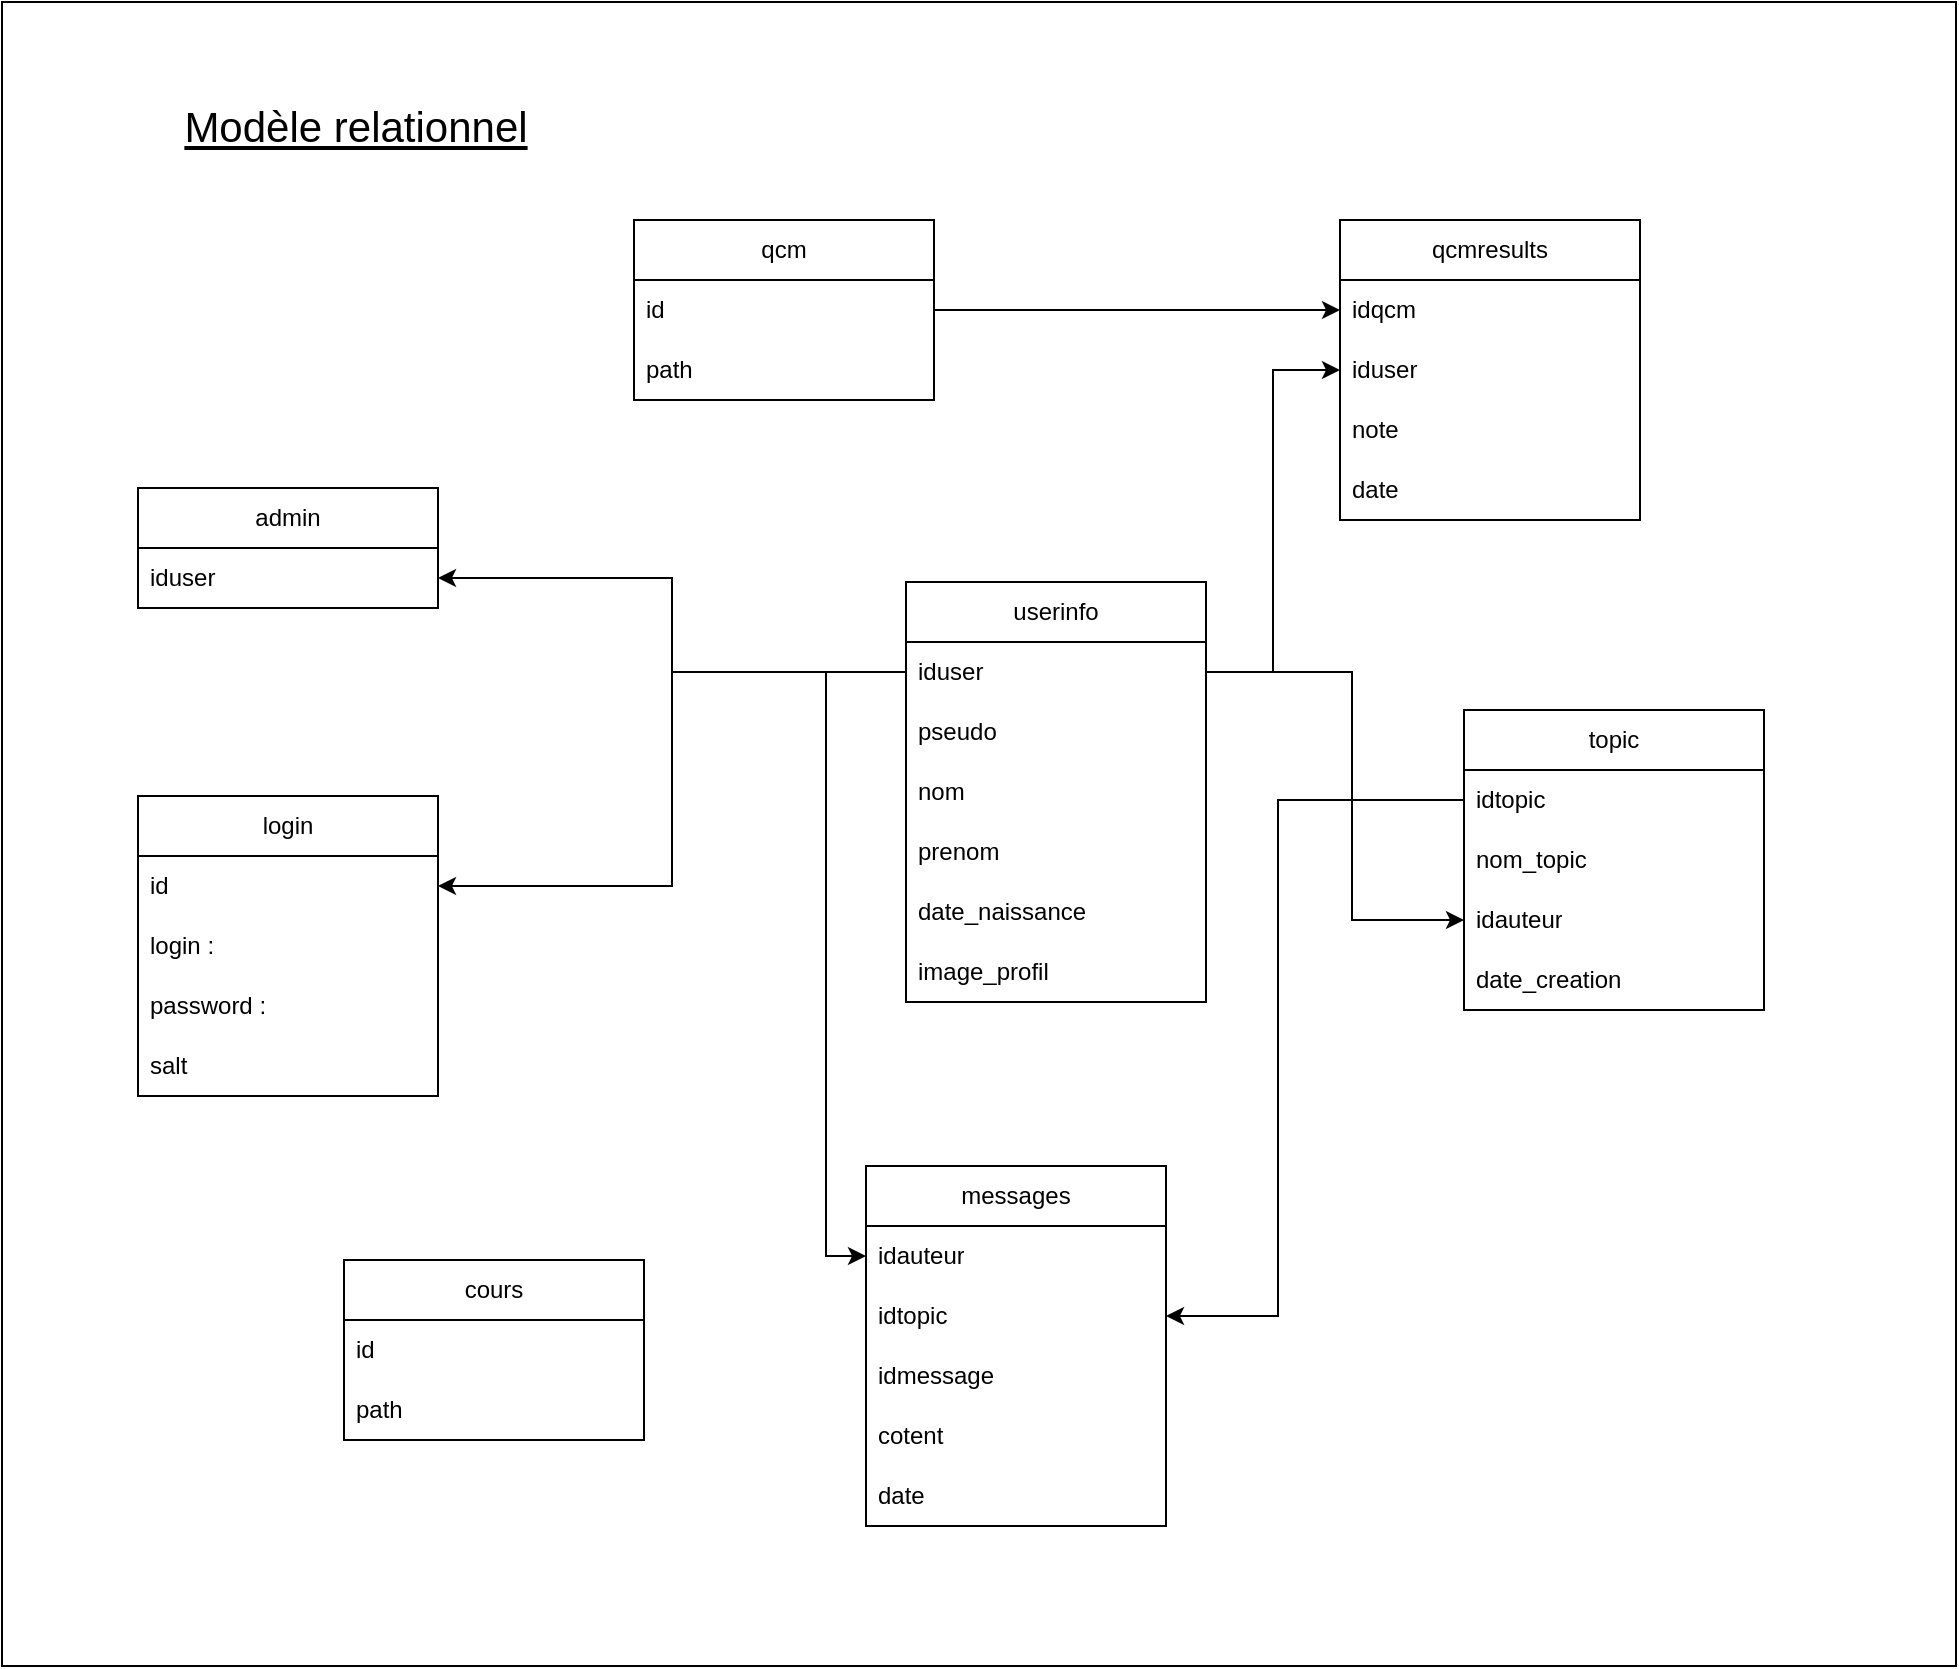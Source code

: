 <mxfile version="21.1.8" type="device">
  <diagram name="Page-1" id="VNoacId9KzoaffBig5k7">
    <mxGraphModel dx="2261" dy="1997" grid="0" gridSize="10" guides="1" tooltips="1" connect="1" arrows="1" fold="1" page="1" pageScale="1" pageWidth="827" pageHeight="1169" math="0" shadow="0">
      <root>
        <mxCell id="0" />
        <mxCell id="1" parent="0" />
        <mxCell id="gJA56w7hwgozqbJ7CDX6-1" value="" style="rounded=0;whiteSpace=wrap;html=1;" vertex="1" parent="1">
          <mxGeometry x="-60" y="-32" width="977" height="832" as="geometry" />
        </mxCell>
        <mxCell id="-ET_Gz2AnNyAK-QKo5um-1" value="userinfo" style="swimlane;fontStyle=0;childLayout=stackLayout;horizontal=1;startSize=30;horizontalStack=0;resizeParent=1;resizeParentMax=0;resizeLast=0;collapsible=1;marginBottom=0;whiteSpace=wrap;html=1;" parent="1" vertex="1">
          <mxGeometry x="392" y="258" width="150" height="210" as="geometry" />
        </mxCell>
        <mxCell id="-ET_Gz2AnNyAK-QKo5um-10" value="iduser" style="text;strokeColor=none;fillColor=none;align=left;verticalAlign=middle;spacingLeft=4;spacingRight=4;overflow=hidden;points=[[0,0.5],[1,0.5]];portConstraint=eastwest;rotatable=0;whiteSpace=wrap;html=1;" parent="-ET_Gz2AnNyAK-QKo5um-1" vertex="1">
          <mxGeometry y="30" width="150" height="30" as="geometry" />
        </mxCell>
        <mxCell id="-ET_Gz2AnNyAK-QKo5um-2" value="pseudo" style="text;strokeColor=none;fillColor=none;align=left;verticalAlign=middle;spacingLeft=4;spacingRight=4;overflow=hidden;points=[[0,0.5],[1,0.5]];portConstraint=eastwest;rotatable=0;whiteSpace=wrap;html=1;" parent="-ET_Gz2AnNyAK-QKo5um-1" vertex="1">
          <mxGeometry y="60" width="150" height="30" as="geometry" />
        </mxCell>
        <mxCell id="GKhvZO9CM4pwoF8mGUj7-31" value="nom" style="text;strokeColor=none;fillColor=none;align=left;verticalAlign=middle;spacingLeft=4;spacingRight=4;overflow=hidden;points=[[0,0.5],[1,0.5]];portConstraint=eastwest;rotatable=0;whiteSpace=wrap;html=1;" parent="-ET_Gz2AnNyAK-QKo5um-1" vertex="1">
          <mxGeometry y="90" width="150" height="30" as="geometry" />
        </mxCell>
        <mxCell id="GKhvZO9CM4pwoF8mGUj7-33" value="prenom" style="text;strokeColor=none;fillColor=none;align=left;verticalAlign=middle;spacingLeft=4;spacingRight=4;overflow=hidden;points=[[0,0.5],[1,0.5]];portConstraint=eastwest;rotatable=0;whiteSpace=wrap;html=1;" parent="-ET_Gz2AnNyAK-QKo5um-1" vertex="1">
          <mxGeometry y="120" width="150" height="30" as="geometry" />
        </mxCell>
        <mxCell id="GKhvZO9CM4pwoF8mGUj7-32" value="date_naissance" style="text;strokeColor=none;fillColor=none;align=left;verticalAlign=middle;spacingLeft=4;spacingRight=4;overflow=hidden;points=[[0,0.5],[1,0.5]];portConstraint=eastwest;rotatable=0;whiteSpace=wrap;html=1;" parent="-ET_Gz2AnNyAK-QKo5um-1" vertex="1">
          <mxGeometry y="150" width="150" height="30" as="geometry" />
        </mxCell>
        <mxCell id="-ET_Gz2AnNyAK-QKo5um-3" value="image_profil" style="text;strokeColor=none;fillColor=none;align=left;verticalAlign=middle;spacingLeft=4;spacingRight=4;overflow=hidden;points=[[0,0.5],[1,0.5]];portConstraint=eastwest;rotatable=0;whiteSpace=wrap;html=1;" parent="-ET_Gz2AnNyAK-QKo5um-1" vertex="1">
          <mxGeometry y="180" width="150" height="30" as="geometry" />
        </mxCell>
        <mxCell id="GKhvZO9CM4pwoF8mGUj7-1" value="admin" style="swimlane;fontStyle=0;childLayout=stackLayout;horizontal=1;startSize=30;horizontalStack=0;resizeParent=1;resizeParentMax=0;resizeLast=0;collapsible=1;marginBottom=0;whiteSpace=wrap;html=1;" parent="1" vertex="1">
          <mxGeometry x="8" y="211" width="150" height="60" as="geometry" />
        </mxCell>
        <mxCell id="GKhvZO9CM4pwoF8mGUj7-2" value="iduser" style="text;strokeColor=none;fillColor=none;align=left;verticalAlign=middle;spacingLeft=4;spacingRight=4;overflow=hidden;points=[[0,0.5],[1,0.5]];portConstraint=eastwest;rotatable=0;whiteSpace=wrap;html=1;" parent="GKhvZO9CM4pwoF8mGUj7-1" vertex="1">
          <mxGeometry y="30" width="150" height="30" as="geometry" />
        </mxCell>
        <mxCell id="GKhvZO9CM4pwoF8mGUj7-5" value="login" style="swimlane;fontStyle=0;childLayout=stackLayout;horizontal=1;startSize=30;horizontalStack=0;resizeParent=1;resizeParentMax=0;resizeLast=0;collapsible=1;marginBottom=0;whiteSpace=wrap;html=1;" parent="1" vertex="1">
          <mxGeometry x="8" y="365" width="150" height="150" as="geometry" />
        </mxCell>
        <mxCell id="GKhvZO9CM4pwoF8mGUj7-6" value="id" style="text;strokeColor=none;fillColor=none;align=left;verticalAlign=middle;spacingLeft=4;spacingRight=4;overflow=hidden;points=[[0,0.5],[1,0.5]];portConstraint=eastwest;rotatable=0;whiteSpace=wrap;html=1;" parent="GKhvZO9CM4pwoF8mGUj7-5" vertex="1">
          <mxGeometry y="30" width="150" height="30" as="geometry" />
        </mxCell>
        <mxCell id="GKhvZO9CM4pwoF8mGUj7-7" value="login :&amp;nbsp;" style="text;strokeColor=none;fillColor=none;align=left;verticalAlign=middle;spacingLeft=4;spacingRight=4;overflow=hidden;points=[[0,0.5],[1,0.5]];portConstraint=eastwest;rotatable=0;whiteSpace=wrap;html=1;" parent="GKhvZO9CM4pwoF8mGUj7-5" vertex="1">
          <mxGeometry y="60" width="150" height="30" as="geometry" />
        </mxCell>
        <mxCell id="GKhvZO9CM4pwoF8mGUj7-9" value="password :&amp;nbsp;" style="text;strokeColor=none;fillColor=none;align=left;verticalAlign=middle;spacingLeft=4;spacingRight=4;overflow=hidden;points=[[0,0.5],[1,0.5]];portConstraint=eastwest;rotatable=0;whiteSpace=wrap;html=1;" parent="GKhvZO9CM4pwoF8mGUj7-5" vertex="1">
          <mxGeometry y="90" width="150" height="30" as="geometry" />
        </mxCell>
        <mxCell id="GKhvZO9CM4pwoF8mGUj7-8" value="salt" style="text;strokeColor=none;fillColor=none;align=left;verticalAlign=middle;spacingLeft=4;spacingRight=4;overflow=hidden;points=[[0,0.5],[1,0.5]];portConstraint=eastwest;rotatable=0;whiteSpace=wrap;html=1;" parent="GKhvZO9CM4pwoF8mGUj7-5" vertex="1">
          <mxGeometry y="120" width="150" height="30" as="geometry" />
        </mxCell>
        <mxCell id="GKhvZO9CM4pwoF8mGUj7-10" value="qcm" style="swimlane;fontStyle=0;childLayout=stackLayout;horizontal=1;startSize=30;horizontalStack=0;resizeParent=1;resizeParentMax=0;resizeLast=0;collapsible=1;marginBottom=0;whiteSpace=wrap;html=1;" parent="1" vertex="1">
          <mxGeometry x="256" y="77" width="150" height="90" as="geometry" />
        </mxCell>
        <mxCell id="GKhvZO9CM4pwoF8mGUj7-11" value="id" style="text;strokeColor=none;fillColor=none;align=left;verticalAlign=middle;spacingLeft=4;spacingRight=4;overflow=hidden;points=[[0,0.5],[1,0.5]];portConstraint=eastwest;rotatable=0;whiteSpace=wrap;html=1;" parent="GKhvZO9CM4pwoF8mGUj7-10" vertex="1">
          <mxGeometry y="30" width="150" height="30" as="geometry" />
        </mxCell>
        <mxCell id="GKhvZO9CM4pwoF8mGUj7-12" value="path" style="text;strokeColor=none;fillColor=none;align=left;verticalAlign=middle;spacingLeft=4;spacingRight=4;overflow=hidden;points=[[0,0.5],[1,0.5]];portConstraint=eastwest;rotatable=0;whiteSpace=wrap;html=1;" parent="GKhvZO9CM4pwoF8mGUj7-10" vertex="1">
          <mxGeometry y="60" width="150" height="30" as="geometry" />
        </mxCell>
        <mxCell id="GKhvZO9CM4pwoF8mGUj7-15" value="messages" style="swimlane;fontStyle=0;childLayout=stackLayout;horizontal=1;startSize=30;horizontalStack=0;resizeParent=1;resizeParentMax=0;resizeLast=0;collapsible=1;marginBottom=0;whiteSpace=wrap;html=1;" parent="1" vertex="1">
          <mxGeometry x="372" y="550" width="150" height="180" as="geometry" />
        </mxCell>
        <mxCell id="GKhvZO9CM4pwoF8mGUj7-16" value="idauteur" style="text;strokeColor=none;fillColor=none;align=left;verticalAlign=middle;spacingLeft=4;spacingRight=4;overflow=hidden;points=[[0,0.5],[1,0.5]];portConstraint=eastwest;rotatable=0;whiteSpace=wrap;html=1;" parent="GKhvZO9CM4pwoF8mGUj7-15" vertex="1">
          <mxGeometry y="30" width="150" height="30" as="geometry" />
        </mxCell>
        <mxCell id="GKhvZO9CM4pwoF8mGUj7-25" value="idtopic" style="text;strokeColor=none;fillColor=none;align=left;verticalAlign=middle;spacingLeft=4;spacingRight=4;overflow=hidden;points=[[0,0.5],[1,0.5]];portConstraint=eastwest;rotatable=0;whiteSpace=wrap;html=1;" parent="GKhvZO9CM4pwoF8mGUj7-15" vertex="1">
          <mxGeometry y="60" width="150" height="30" as="geometry" />
        </mxCell>
        <mxCell id="GKhvZO9CM4pwoF8mGUj7-26" value="idmessage" style="text;strokeColor=none;fillColor=none;align=left;verticalAlign=middle;spacingLeft=4;spacingRight=4;overflow=hidden;points=[[0,0.5],[1,0.5]];portConstraint=eastwest;rotatable=0;whiteSpace=wrap;html=1;" parent="GKhvZO9CM4pwoF8mGUj7-15" vertex="1">
          <mxGeometry y="90" width="150" height="30" as="geometry" />
        </mxCell>
        <mxCell id="GKhvZO9CM4pwoF8mGUj7-27" value="cotent" style="text;strokeColor=none;fillColor=none;align=left;verticalAlign=middle;spacingLeft=4;spacingRight=4;overflow=hidden;points=[[0,0.5],[1,0.5]];portConstraint=eastwest;rotatable=0;whiteSpace=wrap;html=1;" parent="GKhvZO9CM4pwoF8mGUj7-15" vertex="1">
          <mxGeometry y="120" width="150" height="30" as="geometry" />
        </mxCell>
        <mxCell id="GKhvZO9CM4pwoF8mGUj7-17" value="date" style="text;strokeColor=none;fillColor=none;align=left;verticalAlign=middle;spacingLeft=4;spacingRight=4;overflow=hidden;points=[[0,0.5],[1,0.5]];portConstraint=eastwest;rotatable=0;whiteSpace=wrap;html=1;" parent="GKhvZO9CM4pwoF8mGUj7-15" vertex="1">
          <mxGeometry y="150" width="150" height="30" as="geometry" />
        </mxCell>
        <mxCell id="GKhvZO9CM4pwoF8mGUj7-18" value="topic" style="swimlane;fontStyle=0;childLayout=stackLayout;horizontal=1;startSize=30;horizontalStack=0;resizeParent=1;resizeParentMax=0;resizeLast=0;collapsible=1;marginBottom=0;whiteSpace=wrap;html=1;" parent="1" vertex="1">
          <mxGeometry x="671" y="322" width="150" height="150" as="geometry" />
        </mxCell>
        <mxCell id="GKhvZO9CM4pwoF8mGUj7-19" value="idtopic" style="text;strokeColor=none;fillColor=none;align=left;verticalAlign=middle;spacingLeft=4;spacingRight=4;overflow=hidden;points=[[0,0.5],[1,0.5]];portConstraint=eastwest;rotatable=0;whiteSpace=wrap;html=1;" parent="GKhvZO9CM4pwoF8mGUj7-18" vertex="1">
          <mxGeometry y="30" width="150" height="30" as="geometry" />
        </mxCell>
        <mxCell id="GKhvZO9CM4pwoF8mGUj7-20" value="nom_topic" style="text;strokeColor=none;fillColor=none;align=left;verticalAlign=middle;spacingLeft=4;spacingRight=4;overflow=hidden;points=[[0,0.5],[1,0.5]];portConstraint=eastwest;rotatable=0;whiteSpace=wrap;html=1;" parent="GKhvZO9CM4pwoF8mGUj7-18" vertex="1">
          <mxGeometry y="60" width="150" height="30" as="geometry" />
        </mxCell>
        <mxCell id="GKhvZO9CM4pwoF8mGUj7-30" value="idauteur" style="text;strokeColor=none;fillColor=none;align=left;verticalAlign=middle;spacingLeft=4;spacingRight=4;overflow=hidden;points=[[0,0.5],[1,0.5]];portConstraint=eastwest;rotatable=0;whiteSpace=wrap;html=1;" parent="GKhvZO9CM4pwoF8mGUj7-18" vertex="1">
          <mxGeometry y="90" width="150" height="30" as="geometry" />
        </mxCell>
        <mxCell id="GKhvZO9CM4pwoF8mGUj7-29" value="date_creation" style="text;strokeColor=none;fillColor=none;align=left;verticalAlign=middle;spacingLeft=4;spacingRight=4;overflow=hidden;points=[[0,0.5],[1,0.5]];portConstraint=eastwest;rotatable=0;whiteSpace=wrap;html=1;" parent="GKhvZO9CM4pwoF8mGUj7-18" vertex="1">
          <mxGeometry y="120" width="150" height="30" as="geometry" />
        </mxCell>
        <mxCell id="GKhvZO9CM4pwoF8mGUj7-21" value="qcmresults" style="swimlane;fontStyle=0;childLayout=stackLayout;horizontal=1;startSize=30;horizontalStack=0;resizeParent=1;resizeParentMax=0;resizeLast=0;collapsible=1;marginBottom=0;whiteSpace=wrap;html=1;" parent="1" vertex="1">
          <mxGeometry x="609" y="77" width="150" height="150" as="geometry" />
        </mxCell>
        <mxCell id="GKhvZO9CM4pwoF8mGUj7-22" value="idqcm" style="text;strokeColor=none;fillColor=none;align=left;verticalAlign=middle;spacingLeft=4;spacingRight=4;overflow=hidden;points=[[0,0.5],[1,0.5]];portConstraint=eastwest;rotatable=0;whiteSpace=wrap;html=1;" parent="GKhvZO9CM4pwoF8mGUj7-21" vertex="1">
          <mxGeometry y="30" width="150" height="30" as="geometry" />
        </mxCell>
        <mxCell id="GKhvZO9CM4pwoF8mGUj7-28" value="iduser" style="text;strokeColor=none;fillColor=none;align=left;verticalAlign=middle;spacingLeft=4;spacingRight=4;overflow=hidden;points=[[0,0.5],[1,0.5]];portConstraint=eastwest;rotatable=0;whiteSpace=wrap;html=1;" parent="GKhvZO9CM4pwoF8mGUj7-21" vertex="1">
          <mxGeometry y="60" width="150" height="30" as="geometry" />
        </mxCell>
        <mxCell id="GKhvZO9CM4pwoF8mGUj7-23" value="note&lt;span style=&quot;white-space: pre;&quot;&gt; &lt;/span&gt;" style="text;strokeColor=none;fillColor=none;align=left;verticalAlign=middle;spacingLeft=4;spacingRight=4;overflow=hidden;points=[[0,0.5],[1,0.5]];portConstraint=eastwest;rotatable=0;whiteSpace=wrap;html=1;" parent="GKhvZO9CM4pwoF8mGUj7-21" vertex="1">
          <mxGeometry y="90" width="150" height="30" as="geometry" />
        </mxCell>
        <mxCell id="ar3fJfvWS_b9Yo5qonWb-1" value="date" style="text;strokeColor=none;fillColor=none;align=left;verticalAlign=middle;spacingLeft=4;spacingRight=4;overflow=hidden;points=[[0,0.5],[1,0.5]];portConstraint=eastwest;rotatable=0;whiteSpace=wrap;html=1;" parent="GKhvZO9CM4pwoF8mGUj7-21" vertex="1">
          <mxGeometry y="120" width="150" height="30" as="geometry" />
        </mxCell>
        <mxCell id="GKhvZO9CM4pwoF8mGUj7-35" style="edgeStyle=orthogonalEdgeStyle;rounded=0;orthogonalLoop=1;jettySize=auto;html=1;exitX=0;exitY=0.5;exitDx=0;exitDy=0;entryX=1;entryY=0.5;entryDx=0;entryDy=0;" parent="1" source="-ET_Gz2AnNyAK-QKo5um-10" target="GKhvZO9CM4pwoF8mGUj7-6" edge="1">
          <mxGeometry relative="1" as="geometry" />
        </mxCell>
        <mxCell id="GKhvZO9CM4pwoF8mGUj7-36" style="edgeStyle=orthogonalEdgeStyle;rounded=0;orthogonalLoop=1;jettySize=auto;html=1;exitX=0;exitY=0.5;exitDx=0;exitDy=0;entryX=1;entryY=0.5;entryDx=0;entryDy=0;" parent="1" source="-ET_Gz2AnNyAK-QKo5um-10" target="GKhvZO9CM4pwoF8mGUj7-2" edge="1">
          <mxGeometry relative="1" as="geometry" />
        </mxCell>
        <mxCell id="GKhvZO9CM4pwoF8mGUj7-37" style="edgeStyle=orthogonalEdgeStyle;rounded=0;orthogonalLoop=1;jettySize=auto;html=1;entryX=0;entryY=0.5;entryDx=0;entryDy=0;" parent="1" source="GKhvZO9CM4pwoF8mGUj7-11" target="GKhvZO9CM4pwoF8mGUj7-22" edge="1">
          <mxGeometry relative="1" as="geometry" />
        </mxCell>
        <mxCell id="GKhvZO9CM4pwoF8mGUj7-40" style="edgeStyle=orthogonalEdgeStyle;rounded=0;orthogonalLoop=1;jettySize=auto;html=1;exitX=0;exitY=0.5;exitDx=0;exitDy=0;entryX=0;entryY=0.5;entryDx=0;entryDy=0;" parent="1" source="-ET_Gz2AnNyAK-QKo5um-10" target="GKhvZO9CM4pwoF8mGUj7-16" edge="1">
          <mxGeometry relative="1" as="geometry" />
        </mxCell>
        <mxCell id="GKhvZO9CM4pwoF8mGUj7-46" style="edgeStyle=orthogonalEdgeStyle;rounded=0;orthogonalLoop=1;jettySize=auto;html=1;entryX=1;entryY=0.5;entryDx=0;entryDy=0;" parent="1" source="GKhvZO9CM4pwoF8mGUj7-19" target="GKhvZO9CM4pwoF8mGUj7-25" edge="1">
          <mxGeometry relative="1" as="geometry">
            <Array as="points">
              <mxPoint x="578" y="367" />
              <mxPoint x="578" y="625" />
            </Array>
          </mxGeometry>
        </mxCell>
        <mxCell id="GKhvZO9CM4pwoF8mGUj7-47" value="&lt;font style=&quot;font-size: 21px;&quot;&gt;&lt;u&gt;Modèle relationnel&lt;/u&gt;&lt;/font&gt;" style="text;html=1;strokeColor=none;fillColor=none;align=center;verticalAlign=middle;whiteSpace=wrap;rounded=0;" parent="1" vertex="1">
          <mxGeometry x="24" y="15" width="186" height="30" as="geometry" />
        </mxCell>
        <mxCell id="ar3fJfvWS_b9Yo5qonWb-2" style="edgeStyle=orthogonalEdgeStyle;rounded=0;orthogonalLoop=1;jettySize=auto;html=1;entryX=0;entryY=0.5;entryDx=0;entryDy=0;" parent="1" source="-ET_Gz2AnNyAK-QKo5um-10" target="GKhvZO9CM4pwoF8mGUj7-30" edge="1">
          <mxGeometry relative="1" as="geometry">
            <Array as="points">
              <mxPoint x="615" y="303" />
              <mxPoint x="615" y="427" />
            </Array>
          </mxGeometry>
        </mxCell>
        <mxCell id="ar3fJfvWS_b9Yo5qonWb-3" style="edgeStyle=orthogonalEdgeStyle;rounded=0;orthogonalLoop=1;jettySize=auto;html=1;entryX=0;entryY=0.5;entryDx=0;entryDy=0;" parent="1" source="-ET_Gz2AnNyAK-QKo5um-10" target="GKhvZO9CM4pwoF8mGUj7-28" edge="1">
          <mxGeometry relative="1" as="geometry" />
        </mxCell>
        <mxCell id="KXxFkMCq7oCmYuvv50nY-1" value="cours" style="swimlane;fontStyle=0;childLayout=stackLayout;horizontal=1;startSize=30;horizontalStack=0;resizeParent=1;resizeParentMax=0;resizeLast=0;collapsible=1;marginBottom=0;whiteSpace=wrap;html=1;" parent="1" vertex="1">
          <mxGeometry x="111" y="597" width="150" height="90" as="geometry" />
        </mxCell>
        <mxCell id="KXxFkMCq7oCmYuvv50nY-2" value="id" style="text;strokeColor=none;fillColor=none;align=left;verticalAlign=middle;spacingLeft=4;spacingRight=4;overflow=hidden;points=[[0,0.5],[1,0.5]];portConstraint=eastwest;rotatable=0;whiteSpace=wrap;html=1;" parent="KXxFkMCq7oCmYuvv50nY-1" vertex="1">
          <mxGeometry y="30" width="150" height="30" as="geometry" />
        </mxCell>
        <mxCell id="KXxFkMCq7oCmYuvv50nY-3" value="path" style="text;strokeColor=none;fillColor=none;align=left;verticalAlign=middle;spacingLeft=4;spacingRight=4;overflow=hidden;points=[[0,0.5],[1,0.5]];portConstraint=eastwest;rotatable=0;whiteSpace=wrap;html=1;" parent="KXxFkMCq7oCmYuvv50nY-1" vertex="1">
          <mxGeometry y="60" width="150" height="30" as="geometry" />
        </mxCell>
      </root>
    </mxGraphModel>
  </diagram>
</mxfile>
